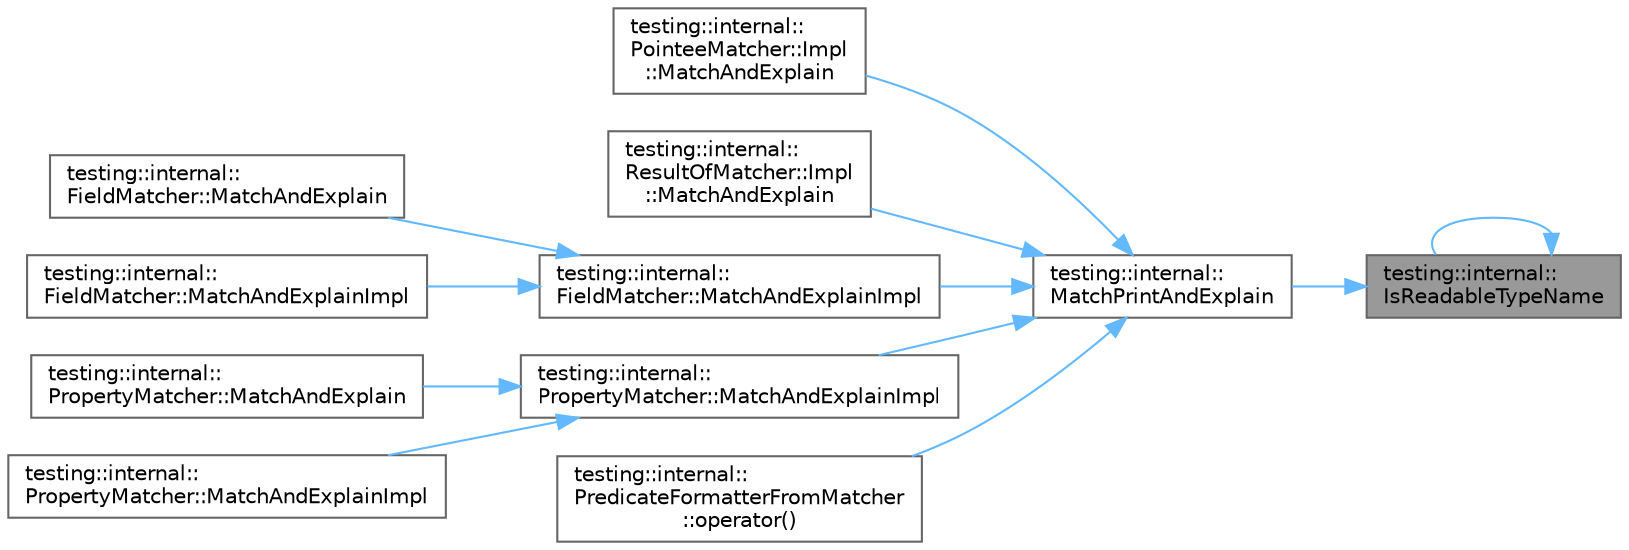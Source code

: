 digraph "testing::internal::IsReadableTypeName"
{
 // LATEX_PDF_SIZE
  bgcolor="transparent";
  edge [fontname=Helvetica,fontsize=10,labelfontname=Helvetica,labelfontsize=10];
  node [fontname=Helvetica,fontsize=10,shape=box,height=0.2,width=0.4];
  rankdir="RL";
  Node1 [id="Node000001",label="testing::internal::\lIsReadableTypeName",height=0.2,width=0.4,color="gray40", fillcolor="grey60", style="filled", fontcolor="black",tooltip=" "];
  Node1 -> Node1 [id="edge1_Node000001_Node000001",dir="back",color="steelblue1",style="solid",tooltip=" "];
  Node1 -> Node2 [id="edge2_Node000001_Node000002",dir="back",color="steelblue1",style="solid",tooltip=" "];
  Node2 [id="Node000002",label="testing::internal::\lMatchPrintAndExplain",height=0.2,width=0.4,color="grey40", fillcolor="white", style="filled",URL="$namespacetesting_1_1internal.html#a0821df2611d54c79bac990719ad8a2dd",tooltip=" "];
  Node2 -> Node3 [id="edge3_Node000002_Node000003",dir="back",color="steelblue1",style="solid",tooltip=" "];
  Node3 [id="Node000003",label="testing::internal::\lPointeeMatcher::Impl\l::MatchAndExplain",height=0.2,width=0.4,color="grey40", fillcolor="white", style="filled",URL="$classtesting_1_1internal_1_1_pointee_matcher_1_1_impl.html#a2aeaf0b7284fb2c7a7745746ec6ce63b",tooltip=" "];
  Node2 -> Node4 [id="edge4_Node000002_Node000004",dir="back",color="steelblue1",style="solid",tooltip=" "];
  Node4 [id="Node000004",label="testing::internal::\lResultOfMatcher::Impl\l::MatchAndExplain",height=0.2,width=0.4,color="grey40", fillcolor="white", style="filled",URL="$classtesting_1_1internal_1_1_result_of_matcher_1_1_impl.html#a4f9d7dfdad8ad8f1ab4f5ffe11c26763",tooltip=" "];
  Node2 -> Node5 [id="edge5_Node000002_Node000005",dir="back",color="steelblue1",style="solid",tooltip=" "];
  Node5 [id="Node000005",label="testing::internal::\lFieldMatcher::MatchAndExplainImpl",height=0.2,width=0.4,color="grey40", fillcolor="white", style="filled",URL="$classtesting_1_1internal_1_1_field_matcher.html#a3ac8072e68a33f78531d7b1eff96810c",tooltip=" "];
  Node5 -> Node6 [id="edge6_Node000005_Node000006",dir="back",color="steelblue1",style="solid",tooltip=" "];
  Node6 [id="Node000006",label="testing::internal::\lFieldMatcher::MatchAndExplain",height=0.2,width=0.4,color="grey40", fillcolor="white", style="filled",URL="$classtesting_1_1internal_1_1_field_matcher.html#ac0cf950415d64026bc28eb84e6296f1b",tooltip=" "];
  Node5 -> Node7 [id="edge7_Node000005_Node000007",dir="back",color="steelblue1",style="solid",tooltip=" "];
  Node7 [id="Node000007",label="testing::internal::\lFieldMatcher::MatchAndExplainImpl",height=0.2,width=0.4,color="grey40", fillcolor="white", style="filled",URL="$classtesting_1_1internal_1_1_field_matcher.html#aade72eefad16c8e6f8db59082b62f3aa",tooltip=" "];
  Node2 -> Node8 [id="edge8_Node000002_Node000008",dir="back",color="steelblue1",style="solid",tooltip=" "];
  Node8 [id="Node000008",label="testing::internal::\lPropertyMatcher::MatchAndExplainImpl",height=0.2,width=0.4,color="grey40", fillcolor="white", style="filled",URL="$classtesting_1_1internal_1_1_property_matcher.html#ac29932da0edd4fed5ad51dddefb4859a",tooltip=" "];
  Node8 -> Node9 [id="edge9_Node000008_Node000009",dir="back",color="steelblue1",style="solid",tooltip=" "];
  Node9 [id="Node000009",label="testing::internal::\lPropertyMatcher::MatchAndExplain",height=0.2,width=0.4,color="grey40", fillcolor="white", style="filled",URL="$classtesting_1_1internal_1_1_property_matcher.html#aad14e52735fdabbacd2901eb27393a52",tooltip=" "];
  Node8 -> Node10 [id="edge10_Node000008_Node000010",dir="back",color="steelblue1",style="solid",tooltip=" "];
  Node10 [id="Node000010",label="testing::internal::\lPropertyMatcher::MatchAndExplainImpl",height=0.2,width=0.4,color="grey40", fillcolor="white", style="filled",URL="$classtesting_1_1internal_1_1_property_matcher.html#a12020b05281108dafceb8c63700bd7b1",tooltip=" "];
  Node2 -> Node11 [id="edge11_Node000002_Node000011",dir="back",color="steelblue1",style="solid",tooltip=" "];
  Node11 [id="Node000011",label="testing::internal::\lPredicateFormatterFromMatcher\l::operator()",height=0.2,width=0.4,color="grey40", fillcolor="white", style="filled",URL="$classtesting_1_1internal_1_1_predicate_formatter_from_matcher.html#a51d28bee5f86347ea34b7a0f2758b599",tooltip=" "];
}
